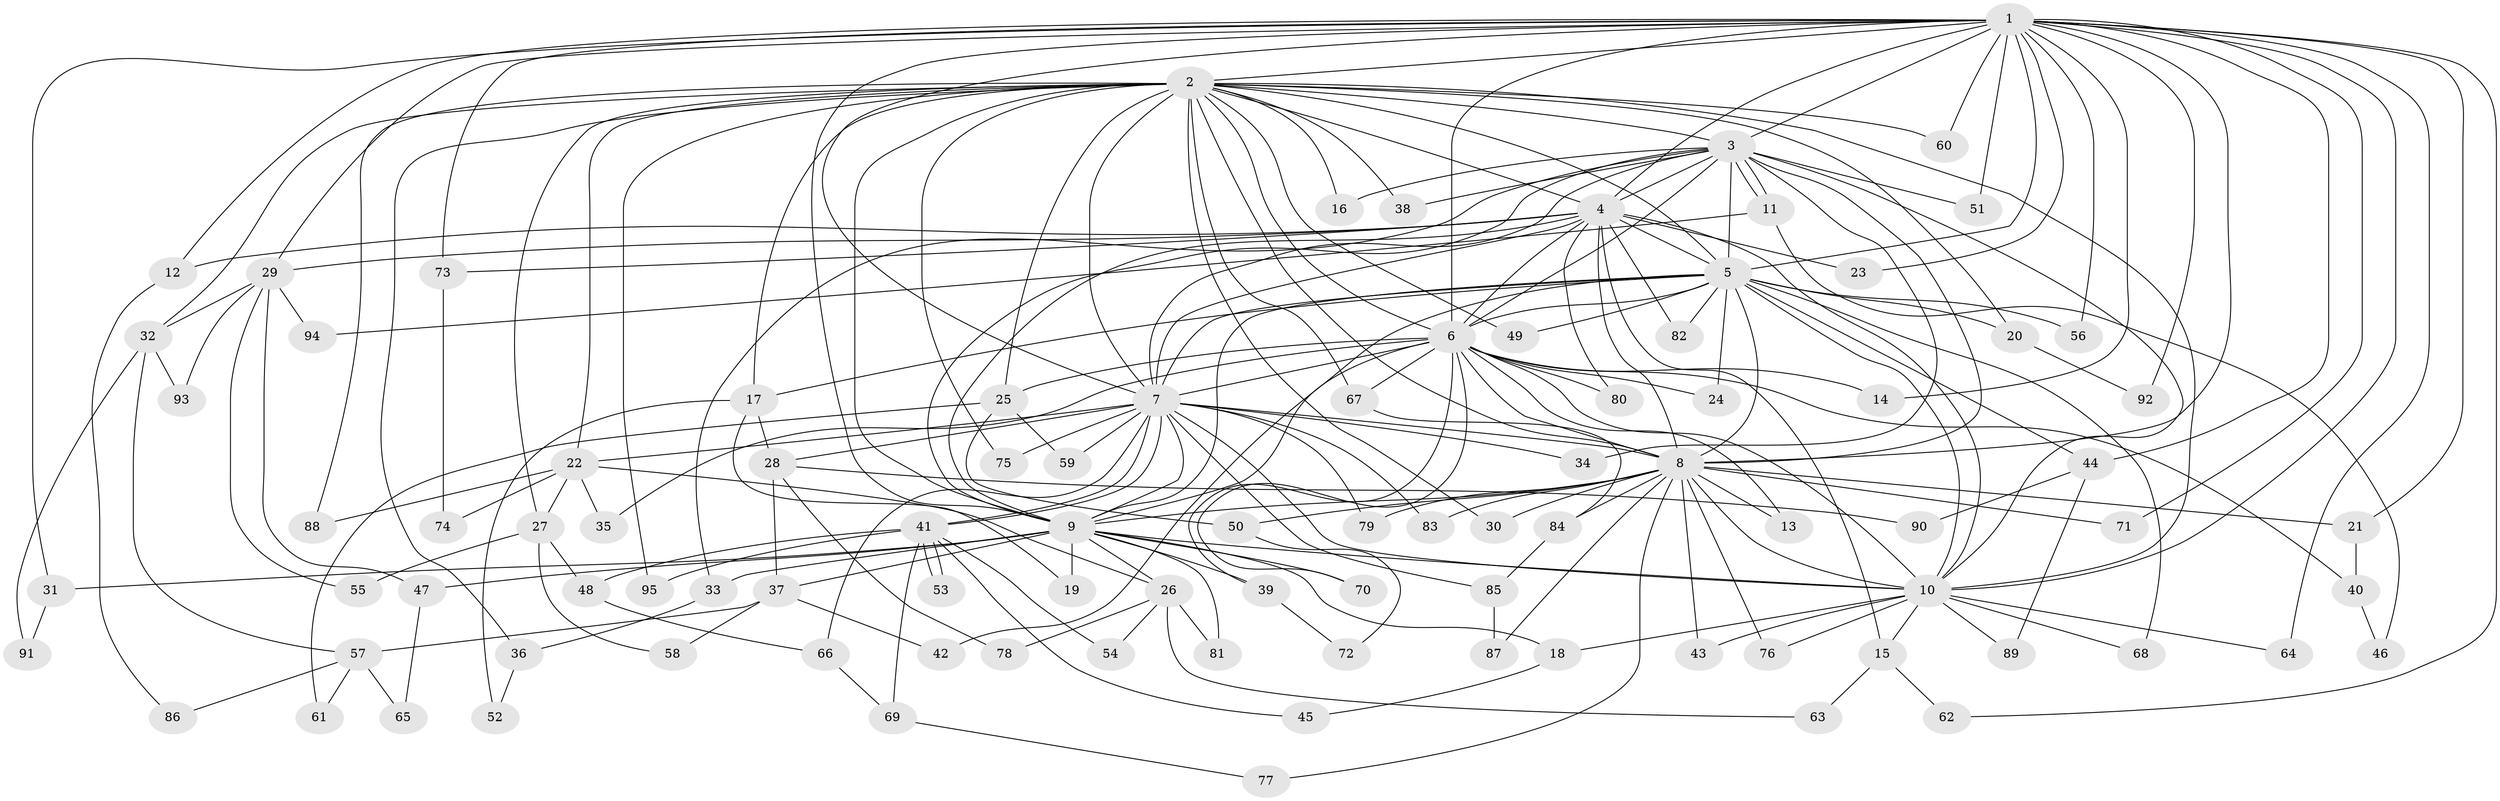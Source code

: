 // coarse degree distribution, {12: 0.034482758620689655, 16: 0.017241379310344827, 5: 0.1206896551724138, 2: 0.39655172413793105, 23: 0.017241379310344827, 3: 0.1724137931034483, 19: 0.017241379310344827, 4: 0.08620689655172414, 7: 0.017241379310344827, 6: 0.034482758620689655, 15: 0.034482758620689655, 1: 0.017241379310344827, 17: 0.017241379310344827, 18: 0.017241379310344827}
// Generated by graph-tools (version 1.1) at 2025/36/03/04/25 23:36:35]
// undirected, 95 vertices, 215 edges
graph export_dot {
  node [color=gray90,style=filled];
  1;
  2;
  3;
  4;
  5;
  6;
  7;
  8;
  9;
  10;
  11;
  12;
  13;
  14;
  15;
  16;
  17;
  18;
  19;
  20;
  21;
  22;
  23;
  24;
  25;
  26;
  27;
  28;
  29;
  30;
  31;
  32;
  33;
  34;
  35;
  36;
  37;
  38;
  39;
  40;
  41;
  42;
  43;
  44;
  45;
  46;
  47;
  48;
  49;
  50;
  51;
  52;
  53;
  54;
  55;
  56;
  57;
  58;
  59;
  60;
  61;
  62;
  63;
  64;
  65;
  66;
  67;
  68;
  69;
  70;
  71;
  72;
  73;
  74;
  75;
  76;
  77;
  78;
  79;
  80;
  81;
  82;
  83;
  84;
  85;
  86;
  87;
  88;
  89;
  90;
  91;
  92;
  93;
  94;
  95;
  1 -- 2;
  1 -- 3;
  1 -- 4;
  1 -- 5;
  1 -- 6;
  1 -- 7;
  1 -- 8;
  1 -- 9;
  1 -- 10;
  1 -- 12;
  1 -- 14;
  1 -- 21;
  1 -- 23;
  1 -- 29;
  1 -- 31;
  1 -- 44;
  1 -- 51;
  1 -- 56;
  1 -- 60;
  1 -- 62;
  1 -- 64;
  1 -- 71;
  1 -- 73;
  1 -- 92;
  2 -- 3;
  2 -- 4;
  2 -- 5;
  2 -- 6;
  2 -- 7;
  2 -- 8;
  2 -- 9;
  2 -- 10;
  2 -- 16;
  2 -- 17;
  2 -- 20;
  2 -- 22;
  2 -- 25;
  2 -- 27;
  2 -- 30;
  2 -- 32;
  2 -- 36;
  2 -- 38;
  2 -- 49;
  2 -- 60;
  2 -- 67;
  2 -- 75;
  2 -- 88;
  2 -- 95;
  3 -- 4;
  3 -- 5;
  3 -- 6;
  3 -- 7;
  3 -- 8;
  3 -- 9;
  3 -- 10;
  3 -- 11;
  3 -- 11;
  3 -- 16;
  3 -- 33;
  3 -- 34;
  3 -- 38;
  3 -- 51;
  4 -- 5;
  4 -- 6;
  4 -- 7;
  4 -- 8;
  4 -- 9;
  4 -- 10;
  4 -- 12;
  4 -- 15;
  4 -- 23;
  4 -- 29;
  4 -- 73;
  4 -- 80;
  4 -- 82;
  5 -- 6;
  5 -- 7;
  5 -- 8;
  5 -- 9;
  5 -- 10;
  5 -- 17;
  5 -- 20;
  5 -- 24;
  5 -- 42;
  5 -- 44;
  5 -- 49;
  5 -- 56;
  5 -- 68;
  5 -- 82;
  6 -- 7;
  6 -- 8;
  6 -- 9;
  6 -- 10;
  6 -- 13;
  6 -- 14;
  6 -- 24;
  6 -- 25;
  6 -- 35;
  6 -- 39;
  6 -- 40;
  6 -- 67;
  6 -- 70;
  6 -- 80;
  7 -- 8;
  7 -- 9;
  7 -- 10;
  7 -- 22;
  7 -- 28;
  7 -- 34;
  7 -- 41;
  7 -- 41;
  7 -- 59;
  7 -- 66;
  7 -- 75;
  7 -- 79;
  7 -- 83;
  7 -- 85;
  8 -- 9;
  8 -- 10;
  8 -- 13;
  8 -- 21;
  8 -- 30;
  8 -- 43;
  8 -- 50;
  8 -- 71;
  8 -- 76;
  8 -- 77;
  8 -- 79;
  8 -- 83;
  8 -- 84;
  8 -- 87;
  9 -- 10;
  9 -- 18;
  9 -- 19;
  9 -- 26;
  9 -- 31;
  9 -- 33;
  9 -- 37;
  9 -- 39;
  9 -- 47;
  9 -- 70;
  9 -- 81;
  10 -- 15;
  10 -- 18;
  10 -- 43;
  10 -- 64;
  10 -- 68;
  10 -- 76;
  10 -- 89;
  11 -- 46;
  11 -- 94;
  12 -- 86;
  15 -- 62;
  15 -- 63;
  17 -- 19;
  17 -- 28;
  17 -- 52;
  18 -- 45;
  20 -- 92;
  21 -- 40;
  22 -- 26;
  22 -- 27;
  22 -- 35;
  22 -- 74;
  22 -- 88;
  25 -- 50;
  25 -- 59;
  25 -- 61;
  26 -- 54;
  26 -- 63;
  26 -- 78;
  26 -- 81;
  27 -- 48;
  27 -- 55;
  27 -- 58;
  28 -- 37;
  28 -- 78;
  28 -- 90;
  29 -- 32;
  29 -- 47;
  29 -- 55;
  29 -- 93;
  29 -- 94;
  31 -- 91;
  32 -- 57;
  32 -- 91;
  32 -- 93;
  33 -- 36;
  36 -- 52;
  37 -- 42;
  37 -- 57;
  37 -- 58;
  39 -- 72;
  40 -- 46;
  41 -- 45;
  41 -- 48;
  41 -- 53;
  41 -- 53;
  41 -- 54;
  41 -- 69;
  41 -- 95;
  44 -- 89;
  44 -- 90;
  47 -- 65;
  48 -- 66;
  50 -- 72;
  57 -- 61;
  57 -- 65;
  57 -- 86;
  66 -- 69;
  67 -- 84;
  69 -- 77;
  73 -- 74;
  84 -- 85;
  85 -- 87;
}
